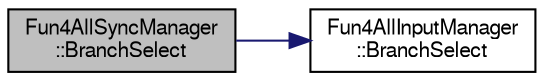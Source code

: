 digraph "Fun4AllSyncManager::BranchSelect"
{
  bgcolor="transparent";
  edge [fontname="FreeSans",fontsize="10",labelfontname="FreeSans",labelfontsize="10"];
  node [fontname="FreeSans",fontsize="10",shape=record];
  rankdir="LR";
  Node1 [label="Fun4AllSyncManager\l::BranchSelect",height=0.2,width=0.4,color="black", fillcolor="grey75", style="filled" fontcolor="black"];
  Node1 -> Node2 [color="midnightblue",fontsize="10",style="solid",fontname="FreeSans"];
  Node2 [label="Fun4AllInputManager\l::BranchSelect",height=0.2,width=0.4,color="black",URL="$d4/da9/classFun4AllInputManager.html#a609b090880381692c3cc095e066bdc41"];
}
